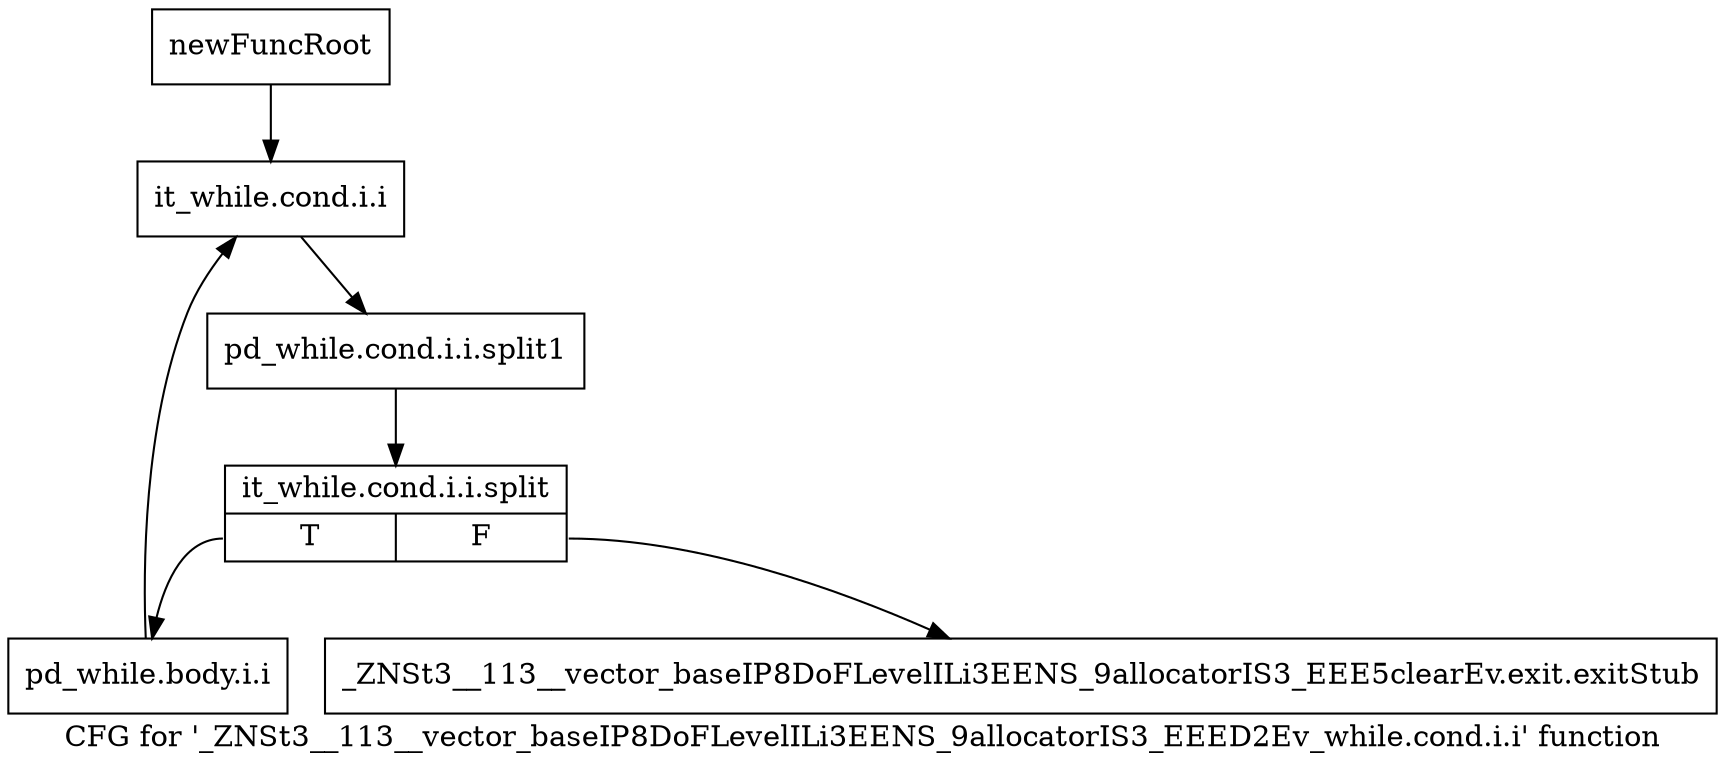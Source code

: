 digraph "CFG for '_ZNSt3__113__vector_baseIP8DoFLevelILi3EENS_9allocatorIS3_EEED2Ev_while.cond.i.i' function" {
	label="CFG for '_ZNSt3__113__vector_baseIP8DoFLevelILi3EENS_9allocatorIS3_EEED2Ev_while.cond.i.i' function";

	Node0x8f4d8e0 [shape=record,label="{newFuncRoot}"];
	Node0x8f4d8e0 -> Node0x8f4d980;
	Node0x8f4d930 [shape=record,label="{_ZNSt3__113__vector_baseIP8DoFLevelILi3EENS_9allocatorIS3_EEE5clearEv.exit.exitStub}"];
	Node0x8f4d980 [shape=record,label="{it_while.cond.i.i}"];
	Node0x8f4d980 -> Node0xc538300;
	Node0xc538300 [shape=record,label="{pd_while.cond.i.i.split1}"];
	Node0xc538300 -> Node0x8f227f0;
	Node0x8f227f0 [shape=record,label="{it_while.cond.i.i.split|{<s0>T|<s1>F}}"];
	Node0x8f227f0:s0 -> Node0x8f4d9d0;
	Node0x8f227f0:s1 -> Node0x8f4d930;
	Node0x8f4d9d0 [shape=record,label="{pd_while.body.i.i}"];
	Node0x8f4d9d0 -> Node0x8f4d980;
}
